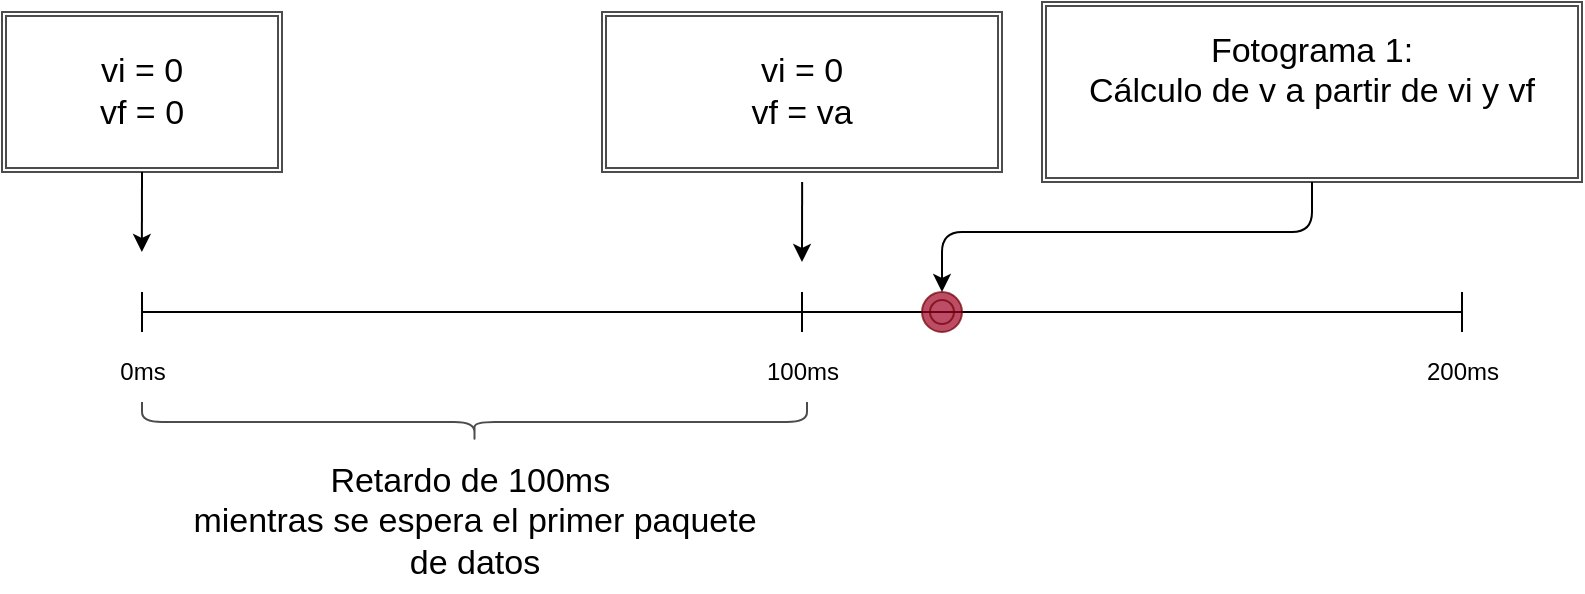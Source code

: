 <mxfile>
    <diagram id="uuOkjQRdIl_oSMIFpfGY" name="Page-1">
        <mxGraphModel dx="590" dy="588" grid="1" gridSize="10" guides="1" tooltips="1" connect="1" arrows="1" fold="1" page="1" pageScale="1" pageWidth="1100" pageHeight="850" math="0" shadow="0">
            <root>
                <mxCell id="0"/>
                <mxCell id="1" parent="0"/>
                <mxCell id="2" value="" style="shape=crossbar;whiteSpace=wrap;html=1;rounded=1;" parent="1" vertex="1">
                    <mxGeometry x="190" y="420" width="330" height="20" as="geometry"/>
                </mxCell>
                <mxCell id="11" value="0ms" style="text;html=1;align=center;verticalAlign=middle;resizable=0;points=[];autosize=1;strokeColor=none;fillColor=none;" parent="1" vertex="1">
                    <mxGeometry x="165" y="445" width="50" height="30" as="geometry"/>
                </mxCell>
                <mxCell id="13" value="100ms" style="text;html=1;align=center;verticalAlign=middle;resizable=0;points=[];autosize=1;strokeColor=none;fillColor=none;" parent="1" vertex="1">
                    <mxGeometry x="490" y="445" width="60" height="30" as="geometry"/>
                </mxCell>
                <mxCell id="14" value="200ms" style="text;html=1;align=center;verticalAlign=middle;resizable=0;points=[];autosize=1;strokeColor=none;fillColor=none;" parent="1" vertex="1">
                    <mxGeometry x="820" y="445" width="60" height="30" as="geometry"/>
                </mxCell>
                <mxCell id="26" style="edgeStyle=none;html=1;exitX=0.5;exitY=1;exitDx=0;exitDy=0;fontSize=17;" parent="1" source="25" edge="1">
                    <mxGeometry relative="1" as="geometry">
                        <mxPoint x="189.926" y="400" as="targetPoint"/>
                    </mxGeometry>
                </mxCell>
                <mxCell id="25" value="&lt;span style=&quot;&quot;&gt;vi = 0&lt;/span&gt;&lt;br style=&quot;&quot;&gt;&lt;span style=&quot;&quot;&gt;vf = 0&lt;/span&gt;" style="shape=ext;double=1;rounded=0;whiteSpace=wrap;html=1;fontSize=17;opacity=70;" parent="1" vertex="1">
                    <mxGeometry x="120" y="280" width="140" height="80" as="geometry"/>
                </mxCell>
                <mxCell id="27" value="" style="shape=crossbar;whiteSpace=wrap;html=1;rounded=1;" parent="1" vertex="1">
                    <mxGeometry x="520" y="420" width="330" height="20" as="geometry"/>
                </mxCell>
                <mxCell id="28" value="vi = 0&lt;br&gt;vf = va" style="shape=ext;double=1;rounded=0;whiteSpace=wrap;html=1;fontSize=17;opacity=70;" parent="1" vertex="1">
                    <mxGeometry x="420" y="280" width="200" height="80" as="geometry"/>
                </mxCell>
                <mxCell id="29" value="" style="shape=curlyBracket;whiteSpace=wrap;html=1;rounded=1;labelPosition=left;verticalLabelPosition=middle;align=right;verticalAlign=middle;fontSize=17;opacity=70;rotation=-90;" parent="1" vertex="1">
                    <mxGeometry x="346.25" y="318.75" width="20" height="332.5" as="geometry"/>
                </mxCell>
                <mxCell id="30" value="Retardo de 100ms&amp;nbsp;&lt;br&gt;mientras se espera el primer paquete&lt;br&gt;de datos" style="text;html=1;align=center;verticalAlign=middle;resizable=0;points=[];autosize=1;strokeColor=none;fillColor=none;fontSize=17;" parent="1" vertex="1">
                    <mxGeometry x="201.25" y="500" width="310" height="70" as="geometry"/>
                </mxCell>
                <mxCell id="31" value="" style="ellipse;shape=doubleEllipse;whiteSpace=wrap;html=1;aspect=fixed;fontSize=17;opacity=70;fillColor=#a20025;fontColor=#ffffff;strokeColor=#6F0000;" parent="1" vertex="1">
                    <mxGeometry x="580" y="420" width="20" height="20" as="geometry"/>
                </mxCell>
                <mxCell id="39" style="edgeStyle=none;html=1;exitX=0.5;exitY=1;exitDx=0;exitDy=0;entryX=0.5;entryY=0;entryDx=0;entryDy=0;fontSize=17;" parent="1" source="33" target="31" edge="1">
                    <mxGeometry relative="1" as="geometry">
                        <Array as="points">
                            <mxPoint x="775" y="390"/>
                            <mxPoint x="590" y="390"/>
                        </Array>
                    </mxGeometry>
                </mxCell>
                <mxCell id="33" value="Fotograma 1:&lt;br&gt;Cálculo de v a partir de vi y vf&lt;br&gt;&amp;nbsp;" style="shape=ext;double=1;rounded=0;whiteSpace=wrap;html=1;fontSize=17;opacity=70;" parent="1" vertex="1">
                    <mxGeometry x="640" y="275" width="270" height="90" as="geometry"/>
                </mxCell>
                <mxCell id="40" style="edgeStyle=none;html=1;exitX=0.5;exitY=1;exitDx=0;exitDy=0;fontSize=17;" edge="1" parent="1">
                    <mxGeometry relative="1" as="geometry">
                        <mxPoint x="519.996" y="405" as="targetPoint"/>
                        <mxPoint x="520.07" y="365" as="sourcePoint"/>
                    </mxGeometry>
                </mxCell>
            </root>
        </mxGraphModel>
    </diagram>
</mxfile>